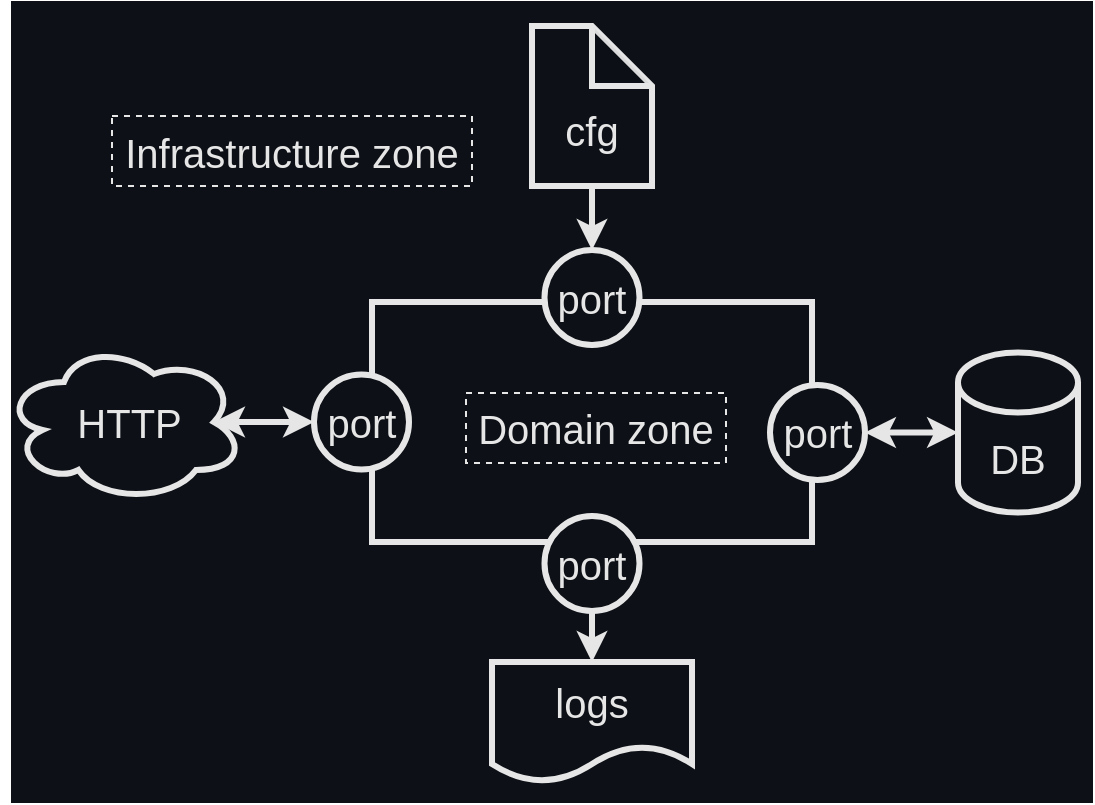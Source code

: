<mxfile>
    <diagram id="rU-xtE7swLQ4DO77qGND" name="Страница 1">
        <mxGraphModel dx="1063" dy="523" grid="1" gridSize="10" guides="1" tooltips="1" connect="1" arrows="1" fold="1" page="1" pageScale="1" pageWidth="827" pageHeight="1169" background="none" math="0" shadow="0">
            <root>
                <mxCell id="0"/>
                <mxCell id="1" parent="0"/>
                <mxCell id="2" value="" style="rounded=0;whiteSpace=wrap;html=1;strokeColor=#0D1117;fillColor=#0D1117;" parent="1" vertex="1">
                    <mxGeometry x="50" y="50" width="540" height="400" as="geometry"/>
                </mxCell>
                <mxCell id="3" value="" style="rounded=0;whiteSpace=wrap;html=1;strokeWidth=3;strokeColor=#E6E6E6;fillColor=#0D1117;" parent="1" vertex="1">
                    <mxGeometry x="230" y="200" width="220" height="120" as="geometry"/>
                </mxCell>
                <mxCell id="8" value="&lt;font style=&quot;background-color: rgb(13, 17, 23);&quot; color=&quot;#e6e6e6&quot;&gt;port&lt;/font&gt;" style="ellipse;whiteSpace=wrap;html=1;aspect=fixed;strokeWidth=3;fontSize=20;strokeColor=#E6E6E6;fillColor=#0D1117;" parent="1" vertex="1">
                    <mxGeometry x="201" y="236.25" width="47.5" height="47.5" as="geometry"/>
                </mxCell>
                <mxCell id="11" value="&lt;font style=&quot;background-color: rgb(13, 17, 23);&quot; color=&quot;#e6e6e6&quot;&gt;port&lt;/font&gt;" style="ellipse;whiteSpace=wrap;html=1;aspect=fixed;strokeWidth=3;fontSize=20;strokeColor=#E6E6E6;fillColor=#0D1117;" parent="1" vertex="1">
                    <mxGeometry x="429" y="241.5" width="47.5" height="47.5" as="geometry"/>
                </mxCell>
                <mxCell id="12" value="&lt;font style=&quot;background-color: rgb(13, 17, 23);&quot; color=&quot;#e6e6e6&quot;&gt;port&lt;/font&gt;" style="ellipse;whiteSpace=wrap;html=1;aspect=fixed;strokeWidth=3;fontSize=20;strokeColor=#E6E6E6;fillColor=#0D1117;" parent="1" vertex="1">
                    <mxGeometry x="316.25" y="307" width="47.5" height="47.5" as="geometry"/>
                </mxCell>
                <mxCell id="13" value="&lt;font color=&quot;#e6e6e6&quot; style=&quot;background-color: rgb(13, 17, 23);&quot;&gt;port&lt;/font&gt;" style="ellipse;whiteSpace=wrap;html=1;aspect=fixed;strokeWidth=3;fontSize=20;strokeColor=#E6E6E6;fillColor=#0D1117;" parent="1" vertex="1">
                    <mxGeometry x="316.25" y="174" width="47.5" height="47.5" as="geometry"/>
                </mxCell>
                <mxCell id="17" value="&lt;font style=&quot;background-color: rgb(13, 17, 23);&quot; color=&quot;#e6e6e6&quot;&gt;DB&lt;/font&gt;" style="shape=cylinder3;whiteSpace=wrap;html=1;boundedLbl=1;backgroundOutline=1;size=15;strokeWidth=3;fontSize=20;strokeColor=#E6E6E6;fillColor=#0D1117;" parent="1" vertex="1">
                    <mxGeometry x="523" y="225.25" width="60" height="80" as="geometry"/>
                </mxCell>
                <mxCell id="20" value="" style="endArrow=classic;startArrow=classic;html=1;fontSize=20;strokeWidth=3;exitX=0.875;exitY=0.5;exitDx=0;exitDy=0;entryX=0;entryY=0.5;entryDx=0;entryDy=0;strokeColor=#E6E6E6;exitPerimeter=0;" parent="1" source="28" target="8" edge="1">
                    <mxGeometry width="50" height="50" relative="1" as="geometry">
                        <mxPoint x="160" y="259.5" as="sourcePoint"/>
                        <mxPoint x="470" y="380" as="targetPoint"/>
                    </mxGeometry>
                </mxCell>
                <mxCell id="21" value="" style="endArrow=classic;startArrow=classic;html=1;fontSize=20;strokeWidth=3;exitX=1;exitY=0.5;exitDx=0;exitDy=0;strokeColor=#E6E6E6;entryX=0;entryY=0.5;entryDx=0;entryDy=0;entryPerimeter=0;" parent="1" source="11" target="17" edge="1">
                    <mxGeometry width="50" height="50" relative="1" as="geometry">
                        <mxPoint x="170" y="267.5" as="sourcePoint"/>
                        <mxPoint x="510" y="270" as="targetPoint"/>
                    </mxGeometry>
                </mxCell>
                <mxCell id="22" value="&lt;font style=&quot;background-color: rgb(13, 17, 23);&quot; color=&quot;#e6e6e6&quot;&gt;&lt;br&gt;cfg&lt;/font&gt;" style="shape=note;whiteSpace=wrap;html=1;backgroundOutline=1;darkOpacity=0.05;strokeWidth=3;fontSize=20;strokeColor=#E6E6E6;fillColor=#0D1117;" parent="1" vertex="1">
                    <mxGeometry x="310" y="62" width="60" height="80" as="geometry"/>
                </mxCell>
                <mxCell id="23" value="" style="endArrow=classic;html=1;strokeWidth=3;fontSize=20;exitX=0.5;exitY=1;exitDx=0;exitDy=0;exitPerimeter=0;entryX=0.5;entryY=0;entryDx=0;entryDy=0;strokeColor=#E6E6E6;" parent="1" source="22" target="13" edge="1">
                    <mxGeometry width="50" height="50" relative="1" as="geometry">
                        <mxPoint x="400" y="290" as="sourcePoint"/>
                        <mxPoint x="450" y="240" as="targetPoint"/>
                    </mxGeometry>
                </mxCell>
                <mxCell id="24" value="" style="endArrow=classic;html=1;strokeWidth=3;fontSize=20;exitX=0.5;exitY=1;exitDx=0;exitDy=0;strokeColor=#E6E6E6;" parent="1" source="12" edge="1">
                    <mxGeometry width="50" height="50" relative="1" as="geometry">
                        <mxPoint x="350" y="140.0" as="sourcePoint"/>
                        <mxPoint x="340" y="380" as="targetPoint"/>
                    </mxGeometry>
                </mxCell>
                <mxCell id="29" value="" style="shape=document;whiteSpace=wrap;html=1;boundedLbl=1;labelBackgroundColor=#0D1117;strokeColor=#E6E6E6;fontColor=#E6E6E6;fillColor=#0D1117;strokeWidth=3;" parent="1" vertex="1">
                    <mxGeometry x="290" y="380" width="100" height="60" as="geometry"/>
                </mxCell>
                <mxCell id="28" value="&lt;font style=&quot;background-color: rgb(13, 17, 23);&quot; color=&quot;#e6e6e6&quot;&gt;&amp;nbsp;HTTP&lt;/font&gt;" style="ellipse;shape=cloud;whiteSpace=wrap;html=1;strokeWidth=3;fontSize=20;strokeColor=#E6E6E6;fillColor=#0D1117;" parent="1" vertex="1">
                    <mxGeometry x="46" y="220" width="120" height="80" as="geometry"/>
                </mxCell>
                <mxCell id="26" value="&lt;font style=&quot;background-color: rgb(13, 17, 23);&quot; color=&quot;#e6e6e6&quot;&gt;logs&lt;/font&gt;" style="text;html=1;strokeColor=none;fillColor=none;align=center;verticalAlign=middle;whiteSpace=wrap;rounded=0;strokeWidth=3;fontSize=20;" parent="1" vertex="1">
                    <mxGeometry x="310" y="385" width="60" height="30" as="geometry"/>
                </mxCell>
                <mxCell id="4" value="&lt;font color=&quot;#e6e6e6&quot; style=&quot;font-size: 20px; background-color: rgb(13, 17, 23);&quot;&gt;Domain zone&lt;/font&gt;" style="text;html=1;strokeColor=#E6E6E6;fillColor=#0D1117;align=center;verticalAlign=middle;whiteSpace=wrap;rounded=0;strokeWidth=1;dashed=1;" parent="1" vertex="1">
                    <mxGeometry x="277" y="245.5" width="130" height="35" as="geometry"/>
                </mxCell>
                <mxCell id="31" value="&lt;font color=&quot;#e6e6e6&quot; style=&quot;font-size: 20px; background-color: rgb(13, 17, 23);&quot;&gt;Infrastructure zone&lt;/font&gt;" style="text;html=1;strokeColor=#E6E6E6;fillColor=#0D1117;align=center;verticalAlign=middle;whiteSpace=wrap;rounded=0;strokeWidth=1;dashed=1;" parent="1" vertex="1">
                    <mxGeometry x="100" y="107" width="180" height="35" as="geometry"/>
                </mxCell>
            </root>
        </mxGraphModel>
    </diagram>
</mxfile>